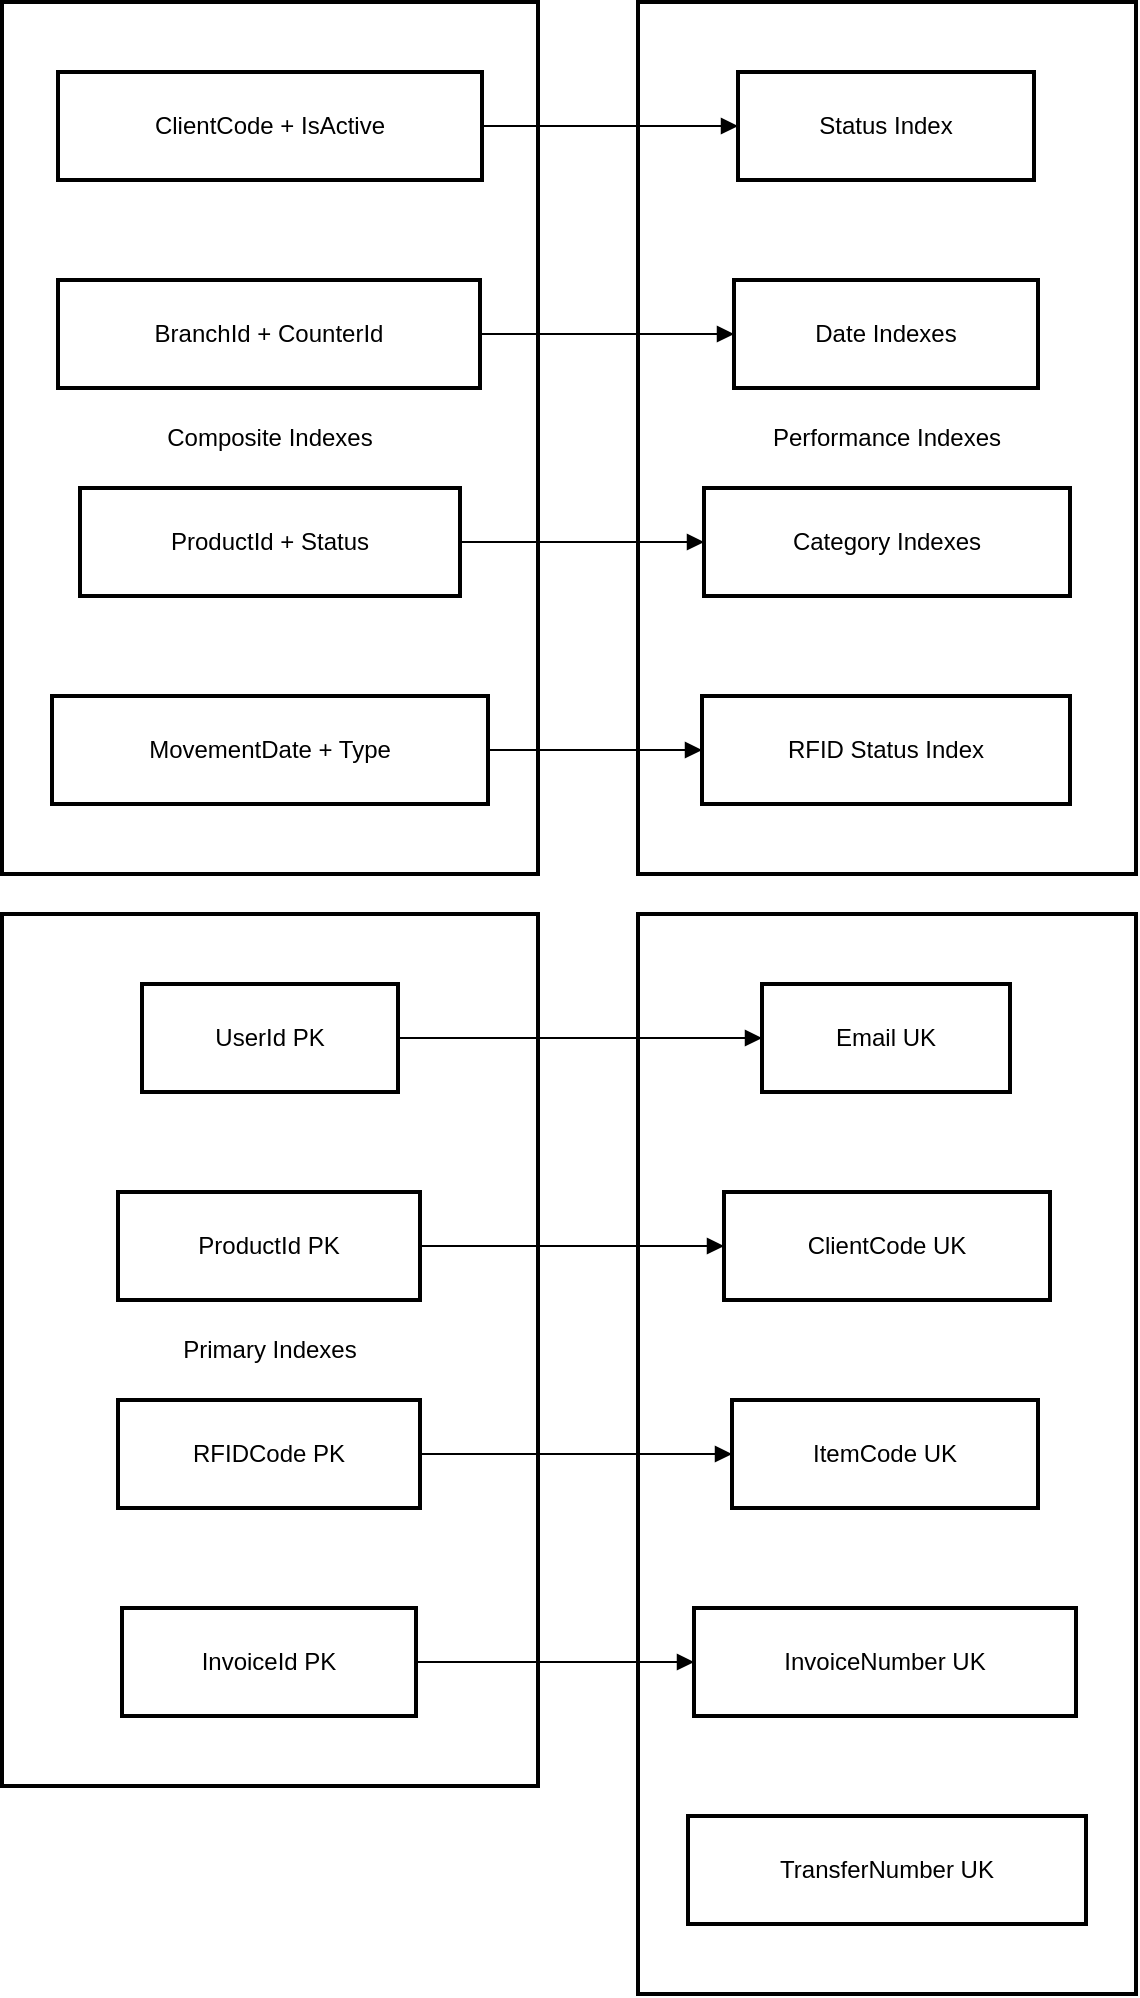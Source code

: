 <mxfile version="28.0.6">
  <diagram name="Page-1" id="71xHAyay-ET0hjfvyiER">
    <mxGraphModel dx="1895" dy="1138" grid="1" gridSize="10" guides="1" tooltips="1" connect="1" arrows="1" fold="1" page="1" pageScale="1" pageWidth="850" pageHeight="1100" math="0" shadow="0">
      <root>
        <mxCell id="0" />
        <mxCell id="1" parent="0" />
        <mxCell id="8YDq5UJeECT5RXHeie3x-1" value="Performance Indexes" style="whiteSpace=wrap;strokeWidth=2;" vertex="1" parent="1">
          <mxGeometry x="338" y="20" width="249" height="436" as="geometry" />
        </mxCell>
        <mxCell id="8YDq5UJeECT5RXHeie3x-2" value="Composite Indexes" style="whiteSpace=wrap;strokeWidth=2;" vertex="1" parent="1">
          <mxGeometry x="20" y="20" width="268" height="436" as="geometry" />
        </mxCell>
        <mxCell id="8YDq5UJeECT5RXHeie3x-3" value="Unique Indexes" style="whiteSpace=wrap;strokeWidth=2;" vertex="1" parent="1">
          <mxGeometry x="338" y="476" width="249" height="540" as="geometry" />
        </mxCell>
        <mxCell id="8YDq5UJeECT5RXHeie3x-4" value="Primary Indexes" style="whiteSpace=wrap;strokeWidth=2;" vertex="1" parent="1">
          <mxGeometry x="20" y="476" width="268" height="436" as="geometry" />
        </mxCell>
        <mxCell id="8YDq5UJeECT5RXHeie3x-5" value="UserId PK" style="whiteSpace=wrap;strokeWidth=2;" vertex="1" parent="1">
          <mxGeometry x="90" y="511" width="128" height="54" as="geometry" />
        </mxCell>
        <mxCell id="8YDq5UJeECT5RXHeie3x-6" value="ProductId PK" style="whiteSpace=wrap;strokeWidth=2;" vertex="1" parent="1">
          <mxGeometry x="78" y="615" width="151" height="54" as="geometry" />
        </mxCell>
        <mxCell id="8YDq5UJeECT5RXHeie3x-7" value="RFIDCode PK" style="whiteSpace=wrap;strokeWidth=2;" vertex="1" parent="1">
          <mxGeometry x="78" y="719" width="151" height="54" as="geometry" />
        </mxCell>
        <mxCell id="8YDq5UJeECT5RXHeie3x-8" value="InvoiceId PK" style="whiteSpace=wrap;strokeWidth=2;" vertex="1" parent="1">
          <mxGeometry x="80" y="823" width="147" height="54" as="geometry" />
        </mxCell>
        <mxCell id="8YDq5UJeECT5RXHeie3x-9" value="Email UK" style="whiteSpace=wrap;strokeWidth=2;" vertex="1" parent="1">
          <mxGeometry x="400" y="511" width="124" height="54" as="geometry" />
        </mxCell>
        <mxCell id="8YDq5UJeECT5RXHeie3x-10" value="ClientCode UK" style="whiteSpace=wrap;strokeWidth=2;" vertex="1" parent="1">
          <mxGeometry x="381" y="615" width="163" height="54" as="geometry" />
        </mxCell>
        <mxCell id="8YDq5UJeECT5RXHeie3x-11" value="ItemCode UK" style="whiteSpace=wrap;strokeWidth=2;" vertex="1" parent="1">
          <mxGeometry x="385" y="719" width="153" height="54" as="geometry" />
        </mxCell>
        <mxCell id="8YDq5UJeECT5RXHeie3x-12" value="InvoiceNumber UK" style="whiteSpace=wrap;strokeWidth=2;" vertex="1" parent="1">
          <mxGeometry x="366" y="823" width="191" height="54" as="geometry" />
        </mxCell>
        <mxCell id="8YDq5UJeECT5RXHeie3x-13" value="TransferNumber UK" style="whiteSpace=wrap;strokeWidth=2;" vertex="1" parent="1">
          <mxGeometry x="363" y="927" width="199" height="54" as="geometry" />
        </mxCell>
        <mxCell id="8YDq5UJeECT5RXHeie3x-14" value="ClientCode + IsActive" style="whiteSpace=wrap;strokeWidth=2;" vertex="1" parent="1">
          <mxGeometry x="48" y="55" width="212" height="54" as="geometry" />
        </mxCell>
        <mxCell id="8YDq5UJeECT5RXHeie3x-15" value="BranchId + CounterId" style="whiteSpace=wrap;strokeWidth=2;" vertex="1" parent="1">
          <mxGeometry x="48" y="159" width="211" height="54" as="geometry" />
        </mxCell>
        <mxCell id="8YDq5UJeECT5RXHeie3x-16" value="ProductId + Status" style="whiteSpace=wrap;strokeWidth=2;" vertex="1" parent="1">
          <mxGeometry x="59" y="263" width="190" height="54" as="geometry" />
        </mxCell>
        <mxCell id="8YDq5UJeECT5RXHeie3x-17" value="MovementDate + Type" style="whiteSpace=wrap;strokeWidth=2;" vertex="1" parent="1">
          <mxGeometry x="45" y="367" width="218" height="54" as="geometry" />
        </mxCell>
        <mxCell id="8YDq5UJeECT5RXHeie3x-18" value="Status Index" style="whiteSpace=wrap;strokeWidth=2;" vertex="1" parent="1">
          <mxGeometry x="388" y="55" width="148" height="54" as="geometry" />
        </mxCell>
        <mxCell id="8YDq5UJeECT5RXHeie3x-19" value="Date Indexes" style="whiteSpace=wrap;strokeWidth=2;" vertex="1" parent="1">
          <mxGeometry x="386" y="159" width="152" height="54" as="geometry" />
        </mxCell>
        <mxCell id="8YDq5UJeECT5RXHeie3x-20" value="Category Indexes" style="whiteSpace=wrap;strokeWidth=2;" vertex="1" parent="1">
          <mxGeometry x="371" y="263" width="183" height="54" as="geometry" />
        </mxCell>
        <mxCell id="8YDq5UJeECT5RXHeie3x-21" value="RFID Status Index" style="whiteSpace=wrap;strokeWidth=2;" vertex="1" parent="1">
          <mxGeometry x="370" y="367" width="184" height="54" as="geometry" />
        </mxCell>
        <mxCell id="8YDq5UJeECT5RXHeie3x-22" value="" style="curved=1;startArrow=none;endArrow=block;exitX=1;exitY=0.5;entryX=0;entryY=0.5;rounded=0;" edge="1" parent="1" source="8YDq5UJeECT5RXHeie3x-5" target="8YDq5UJeECT5RXHeie3x-9">
          <mxGeometry relative="1" as="geometry">
            <Array as="points" />
          </mxGeometry>
        </mxCell>
        <mxCell id="8YDq5UJeECT5RXHeie3x-23" value="" style="curved=1;startArrow=none;endArrow=block;exitX=1;exitY=0.5;entryX=0;entryY=0.5;rounded=0;" edge="1" parent="1" source="8YDq5UJeECT5RXHeie3x-6" target="8YDq5UJeECT5RXHeie3x-10">
          <mxGeometry relative="1" as="geometry">
            <Array as="points" />
          </mxGeometry>
        </mxCell>
        <mxCell id="8YDq5UJeECT5RXHeie3x-24" value="" style="curved=1;startArrow=none;endArrow=block;exitX=1;exitY=0.5;entryX=0;entryY=0.5;rounded=0;" edge="1" parent="1" source="8YDq5UJeECT5RXHeie3x-7" target="8YDq5UJeECT5RXHeie3x-11">
          <mxGeometry relative="1" as="geometry">
            <Array as="points" />
          </mxGeometry>
        </mxCell>
        <mxCell id="8YDq5UJeECT5RXHeie3x-25" value="" style="curved=1;startArrow=none;endArrow=block;exitX=1;exitY=0.5;entryX=0;entryY=0.5;rounded=0;" edge="1" parent="1" source="8YDq5UJeECT5RXHeie3x-8" target="8YDq5UJeECT5RXHeie3x-12">
          <mxGeometry relative="1" as="geometry">
            <Array as="points" />
          </mxGeometry>
        </mxCell>
        <mxCell id="8YDq5UJeECT5RXHeie3x-26" value="" style="curved=1;startArrow=none;endArrow=block;exitX=1;exitY=0.5;entryX=0;entryY=0.5;rounded=0;" edge="1" parent="1" source="8YDq5UJeECT5RXHeie3x-14" target="8YDq5UJeECT5RXHeie3x-18">
          <mxGeometry relative="1" as="geometry">
            <Array as="points" />
          </mxGeometry>
        </mxCell>
        <mxCell id="8YDq5UJeECT5RXHeie3x-27" value="" style="curved=1;startArrow=none;endArrow=block;exitX=1;exitY=0.5;entryX=0;entryY=0.5;rounded=0;" edge="1" parent="1" source="8YDq5UJeECT5RXHeie3x-15" target="8YDq5UJeECT5RXHeie3x-19">
          <mxGeometry relative="1" as="geometry">
            <Array as="points" />
          </mxGeometry>
        </mxCell>
        <mxCell id="8YDq5UJeECT5RXHeie3x-28" value="" style="curved=1;startArrow=none;endArrow=block;exitX=1;exitY=0.5;entryX=0;entryY=0.5;rounded=0;" edge="1" parent="1" source="8YDq5UJeECT5RXHeie3x-16" target="8YDq5UJeECT5RXHeie3x-20">
          <mxGeometry relative="1" as="geometry">
            <Array as="points" />
          </mxGeometry>
        </mxCell>
        <mxCell id="8YDq5UJeECT5RXHeie3x-29" value="" style="curved=1;startArrow=none;endArrow=block;exitX=1;exitY=0.5;entryX=0;entryY=0.5;rounded=0;" edge="1" parent="1" source="8YDq5UJeECT5RXHeie3x-17" target="8YDq5UJeECT5RXHeie3x-21">
          <mxGeometry relative="1" as="geometry">
            <Array as="points" />
          </mxGeometry>
        </mxCell>
      </root>
    </mxGraphModel>
  </diagram>
</mxfile>
